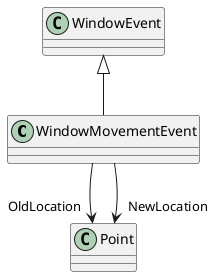 @startuml
class WindowMovementEvent {
}
WindowEvent <|-- WindowMovementEvent
WindowMovementEvent --> "OldLocation" Point
WindowMovementEvent --> "NewLocation" Point
@enduml
